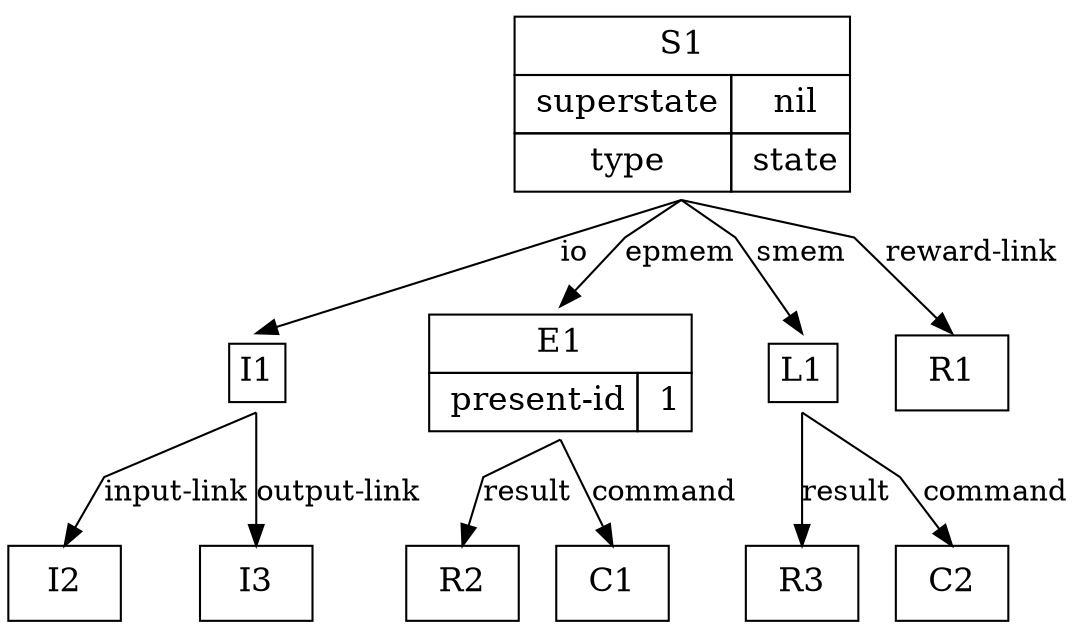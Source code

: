 digraph g {
   node [shape = "box" fontsize = "16"];
   edge [];
   graph [ rankdir = "TD" splines = "polyline"];
   "I1" [
      colorscheme="X11"
      penwidth = "0"
      label = <<TABLE BORDER="0" CELLBORDER="1" CELLSPACING="0" CELLPADDING="4">
                <TR> <TD COLSPAN="3">I1</TD> </TR>
              </TABLE>
              >
   ];


   "S1" [
      colorscheme="X11"
      penwidth = "0"
      label = <<TABLE BORDER="0" CELLBORDER="1" CELLSPACING="0" CELLPADDING="4">
                <TR> <TD COLSPAN="3">S1</TD> </TR>
                <TR> <TD  > superstate</TD><TD  > nil</TD> </TR>
                <TR> <TD  > type</TD><TD  > state</TD> </TR>
              </TABLE>
              >
   ];


   "E1" [
      colorscheme="X11"
      penwidth = "0"
      label = <<TABLE BORDER="0" CELLBORDER="1" CELLSPACING="0" CELLPADDING="4">
                <TR> <TD COLSPAN="3">E1</TD> </TR>
                <TR> <TD  > present-id</TD><TD  > 1</TD> </TR>
              </TABLE>
              >
   ];


   "L1" [
      colorscheme="X11"
      penwidth = "0"
      label = <<TABLE BORDER="0" CELLBORDER="1" CELLSPACING="0" CELLPADDING="4">
                <TR> <TD COLSPAN="3">L1</TD> </TR>
              </TABLE>
              >
   ];


"I1":s -> "I2":n [label = "input-link"]
"I1":s -> "I3":n [label = "output-link"]
"S1":s -> "I1":n [label = "io"]
"S1":s -> "R1":n [label = "reward-link"]
"S1":s -> "E1":n [label = "epmem"]
"S1":s -> "L1":n [label = "smem"]
"E1":s -> "R2":n [label = "result"]
"E1":s -> "C1":n [label = "command"]
"L1":s -> "R3":n [label = "result"]
"L1":s -> "C2":n [label = "command"]
}

